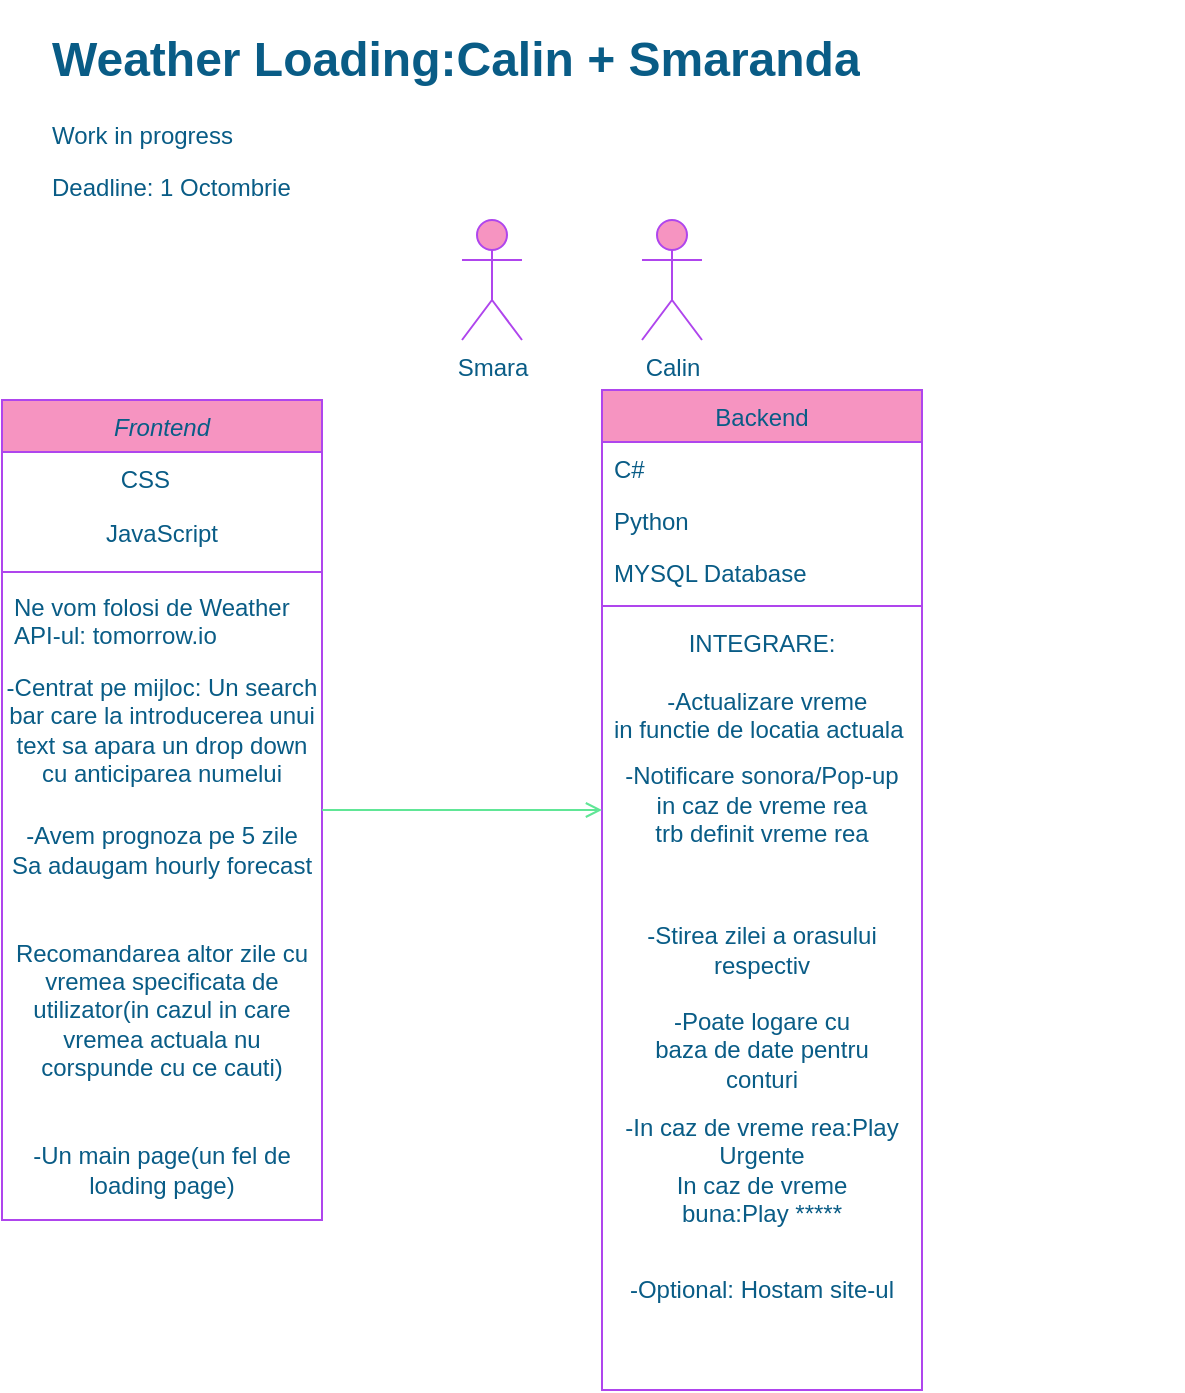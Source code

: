 <mxfile version="20.2.2" type="github">
  <diagram id="C5RBs43oDa-KdzZeNtuy" name="Page-1">
    <mxGraphModel dx="1896" dy="2209" grid="1" gridSize="10" guides="1" tooltips="1" connect="1" arrows="1" fold="1" page="1" pageScale="1" pageWidth="827" pageHeight="1169" math="0" shadow="0">
      <root>
        <mxCell id="WIyWlLk6GJQsqaUBKTNV-0" />
        <mxCell id="WIyWlLk6GJQsqaUBKTNV-1" parent="WIyWlLk6GJQsqaUBKTNV-0" />
        <mxCell id="zkfFHV4jXpPFQw0GAbJ--0" value="    Frontend    " style="swimlane;fontStyle=2;align=center;verticalAlign=top;childLayout=stackLayout;horizontal=1;startSize=26;horizontalStack=0;resizeParent=1;resizeLast=0;collapsible=1;marginBottom=0;rounded=0;shadow=0;strokeWidth=1;fillColor=#F694C1;strokeColor=#AF45ED;fontColor=#095C86;" parent="WIyWlLk6GJQsqaUBKTNV-1" vertex="1">
          <mxGeometry x="220" y="90" width="160" height="410" as="geometry">
            <mxRectangle x="230" y="140" width="160" height="26" as="alternateBounds" />
          </mxGeometry>
        </mxCell>
        <mxCell id="zkfFHV4jXpPFQw0GAbJ--1" value="                CSS" style="text;align=left;verticalAlign=top;spacingLeft=4;spacingRight=4;overflow=hidden;rotatable=0;points=[[0,0.5],[1,0.5]];portConstraint=eastwest;fontColor=#095C86;" parent="zkfFHV4jXpPFQw0GAbJ--0" vertex="1">
          <mxGeometry y="26" width="160" height="26" as="geometry" />
        </mxCell>
        <mxCell id="I5cT-SGMkIlAheIhFoR2-5" value="JavaScript" style="text;html=1;strokeColor=none;fillColor=none;align=center;verticalAlign=middle;whiteSpace=wrap;rounded=0;fontColor=#095C86;" vertex="1" parent="zkfFHV4jXpPFQw0GAbJ--0">
          <mxGeometry y="52" width="160" height="30" as="geometry" />
        </mxCell>
        <mxCell id="zkfFHV4jXpPFQw0GAbJ--4" value="" style="line;html=1;strokeWidth=1;align=left;verticalAlign=middle;spacingTop=-1;spacingLeft=3;spacingRight=3;rotatable=0;labelPosition=right;points=[];portConstraint=eastwest;fillColor=#F694C1;strokeColor=#AF45ED;fontColor=#095C86;" parent="zkfFHV4jXpPFQw0GAbJ--0" vertex="1">
          <mxGeometry y="82" width="160" height="8" as="geometry" />
        </mxCell>
        <mxCell id="I5cT-SGMkIlAheIhFoR2-1" value="Ne vom folosi de Weather&#xa;API-ul: tomorrow.io&#xa;" style="text;align=left;verticalAlign=top;spacingLeft=4;spacingRight=4;overflow=hidden;rotatable=0;points=[[0,0.5],[1,0.5]];portConstraint=eastwest;rounded=0;shadow=0;html=0;fontColor=#095C86;" vertex="1" parent="zkfFHV4jXpPFQw0GAbJ--0">
          <mxGeometry y="90" width="160" height="320" as="geometry" />
        </mxCell>
        <mxCell id="zkfFHV4jXpPFQw0GAbJ--17" value="                                                        Backend                                                        " style="swimlane;fontStyle=0;align=center;verticalAlign=top;childLayout=stackLayout;horizontal=1;startSize=26;horizontalStack=0;resizeParent=1;resizeLast=0;collapsible=1;marginBottom=0;rounded=0;shadow=0;strokeWidth=1;fillColor=#F694C1;strokeColor=#AF45ED;fontColor=#095C86;" parent="WIyWlLk6GJQsqaUBKTNV-1" vertex="1">
          <mxGeometry x="520" y="85" width="160" height="500" as="geometry">
            <mxRectangle x="550" y="140" width="160" height="26" as="alternateBounds" />
          </mxGeometry>
        </mxCell>
        <mxCell id="zkfFHV4jXpPFQw0GAbJ--19" value="C#" style="text;align=left;verticalAlign=top;spacingLeft=4;spacingRight=4;overflow=hidden;rotatable=0;points=[[0,0.5],[1,0.5]];portConstraint=eastwest;rounded=0;shadow=0;html=0;fontColor=#095C86;" parent="zkfFHV4jXpPFQw0GAbJ--17" vertex="1">
          <mxGeometry y="26" width="160" height="26" as="geometry" />
        </mxCell>
        <mxCell id="zkfFHV4jXpPFQw0GAbJ--20" value="Python" style="text;align=left;verticalAlign=top;spacingLeft=4;spacingRight=4;overflow=hidden;rotatable=0;points=[[0,0.5],[1,0.5]];portConstraint=eastwest;rounded=0;shadow=0;html=0;fontColor=#095C86;" parent="zkfFHV4jXpPFQw0GAbJ--17" vertex="1">
          <mxGeometry y="52" width="160" height="26" as="geometry" />
        </mxCell>
        <mxCell id="zkfFHV4jXpPFQw0GAbJ--21" value="MYSQL Database" style="text;align=left;verticalAlign=top;spacingLeft=4;spacingRight=4;overflow=hidden;rotatable=0;points=[[0,0.5],[1,0.5]];portConstraint=eastwest;rounded=0;shadow=0;html=0;fontColor=#095C86;" parent="zkfFHV4jXpPFQw0GAbJ--17" vertex="1">
          <mxGeometry y="78" width="160" height="26" as="geometry" />
        </mxCell>
        <mxCell id="zkfFHV4jXpPFQw0GAbJ--23" value="" style="line;html=1;strokeWidth=1;align=left;verticalAlign=middle;spacingTop=-1;spacingLeft=3;spacingRight=3;rotatable=0;labelPosition=right;points=[];portConstraint=eastwest;fillColor=#F694C1;strokeColor=#AF45ED;fontColor=#095C86;" parent="zkfFHV4jXpPFQw0GAbJ--17" vertex="1">
          <mxGeometry y="104" width="160" height="8" as="geometry" />
        </mxCell>
        <mxCell id="I5cT-SGMkIlAheIhFoR2-7" value="INTEGRARE:" style="text;html=1;strokeColor=none;fillColor=none;align=center;verticalAlign=middle;whiteSpace=wrap;rounded=0;fontColor=#095C86;" vertex="1" parent="zkfFHV4jXpPFQw0GAbJ--17">
          <mxGeometry y="112" width="160" height="30" as="geometry" />
        </mxCell>
        <mxCell id="zkfFHV4jXpPFQw0GAbJ--24" value="        -Actualizare vreme&#xa;in functie de locatia actuala&#xa;&#xa;" style="text;align=left;verticalAlign=top;spacingLeft=4;spacingRight=4;overflow=hidden;rotatable=0;points=[[0,0.5],[1,0.5]];portConstraint=eastwest;fontColor=#095C86;" parent="zkfFHV4jXpPFQw0GAbJ--17" vertex="1">
          <mxGeometry y="142" width="160" height="36" as="geometry" />
        </mxCell>
        <mxCell id="I5cT-SGMkIlAheIhFoR2-8" value="&lt;div&gt;&lt;br&gt;&lt;/div&gt;&lt;div&gt;&lt;br&gt;&lt;/div&gt;&lt;div&gt;-Notificare sonora/Pop-up &lt;br&gt;&lt;/div&gt;&lt;div&gt;in caz de vreme rea&lt;/div&gt;&lt;div&gt;trb definit vreme rea&lt;br&gt;&lt;/div&gt;" style="text;html=1;strokeColor=none;fillColor=none;align=center;verticalAlign=middle;whiteSpace=wrap;rounded=0;fontColor=#095C86;" vertex="1" parent="zkfFHV4jXpPFQw0GAbJ--17">
          <mxGeometry y="178" width="160" height="30" as="geometry" />
        </mxCell>
        <mxCell id="zkfFHV4jXpPFQw0GAbJ--26" value="" style="endArrow=open;shadow=0;strokeWidth=1;rounded=0;endFill=1;edgeStyle=elbowEdgeStyle;elbow=vertical;strokeColor=#60E696;fontColor=#095C86;" parent="WIyWlLk6GJQsqaUBKTNV-1" source="zkfFHV4jXpPFQw0GAbJ--0" target="zkfFHV4jXpPFQw0GAbJ--17" edge="1">
          <mxGeometry x="0.5" y="41" relative="1" as="geometry">
            <mxPoint x="380" y="192" as="sourcePoint" />
            <mxPoint x="540" y="192" as="targetPoint" />
            <mxPoint x="-40" y="32" as="offset" />
          </mxGeometry>
        </mxCell>
        <mxCell id="I5cT-SGMkIlAheIhFoR2-3" value="&lt;h1&gt;Weather Loading:Calin + Smaranda&lt;br&gt;&lt;/h1&gt;&lt;p&gt;Work in progress&lt;/p&gt;&lt;p&gt;Deadline: 1 Octombrie&lt;br&gt;&lt;/p&gt;" style="text;html=1;strokeColor=none;fillColor=none;spacing=5;spacingTop=-20;whiteSpace=wrap;overflow=hidden;rounded=0;fontColor=#095C86;" vertex="1" parent="WIyWlLk6GJQsqaUBKTNV-1">
          <mxGeometry x="240" y="-100" width="440" height="160" as="geometry" />
        </mxCell>
        <mxCell id="I5cT-SGMkIlAheIhFoR2-22" value="&lt;div&gt;-Stirea zilei a orasului&lt;/div&gt;&lt;div&gt;respectiv&lt;br&gt;&lt;/div&gt;" style="text;html=1;strokeColor=none;fillColor=none;align=center;verticalAlign=middle;whiteSpace=wrap;rounded=0;fontColor=#095C86;" vertex="1" parent="WIyWlLk6GJQsqaUBKTNV-1">
          <mxGeometry x="520" y="350" width="160" height="30" as="geometry" />
        </mxCell>
        <mxCell id="I5cT-SGMkIlAheIhFoR2-24" style="edgeStyle=orthogonalEdgeStyle;rounded=0;orthogonalLoop=1;jettySize=auto;html=1;exitX=0.5;exitY=1;exitDx=0;exitDy=0;fontColor=#095C86;strokeColor=#60E696;fillColor=#F694C1;" edge="1" parent="WIyWlLk6GJQsqaUBKTNV-1" source="I5cT-SGMkIlAheIhFoR2-22" target="I5cT-SGMkIlAheIhFoR2-22">
          <mxGeometry relative="1" as="geometry" />
        </mxCell>
        <mxCell id="I5cT-SGMkIlAheIhFoR2-28" value="&lt;div&gt;-Poate logare cu&lt;/div&gt;&lt;div&gt;baza de date pentru&lt;/div&gt;&lt;div&gt;conturi&lt;br&gt;&lt;/div&gt;" style="text;html=1;strokeColor=none;fillColor=none;align=center;verticalAlign=middle;whiteSpace=wrap;rounded=0;fontColor=#095C86;" vertex="1" parent="WIyWlLk6GJQsqaUBKTNV-1">
          <mxGeometry x="520" y="400" width="160" height="30" as="geometry" />
        </mxCell>
        <mxCell id="I5cT-SGMkIlAheIhFoR2-29" value="&lt;div&gt;-In caz de vreme rea:Play Urgente&lt;/div&gt;&lt;div&gt;In caz de vreme buna:Play *****&lt;br&gt;&lt;/div&gt;" style="text;html=1;strokeColor=none;fillColor=none;align=center;verticalAlign=middle;whiteSpace=wrap;rounded=0;fontColor=#095C86;" vertex="1" parent="WIyWlLk6GJQsqaUBKTNV-1">
          <mxGeometry x="530" y="460" width="140" height="30" as="geometry" />
        </mxCell>
        <mxCell id="I5cT-SGMkIlAheIhFoR2-30" value="-Optional: Hostam site-ul" style="text;html=1;strokeColor=none;fillColor=none;align=center;verticalAlign=middle;whiteSpace=wrap;rounded=0;fontColor=#095C86;" vertex="1" parent="WIyWlLk6GJQsqaUBKTNV-1">
          <mxGeometry x="520" y="520" width="160" height="30" as="geometry" />
        </mxCell>
        <mxCell id="I5cT-SGMkIlAheIhFoR2-35" value="-Centrat pe mijloc: Un search bar care la introducerea unui text sa apara un drop down cu anticiparea numelui" style="text;html=1;strokeColor=none;fillColor=none;align=center;verticalAlign=middle;whiteSpace=wrap;rounded=0;fontColor=#095C86;" vertex="1" parent="WIyWlLk6GJQsqaUBKTNV-1">
          <mxGeometry x="220" y="240" width="160" height="30" as="geometry" />
        </mxCell>
        <mxCell id="I5cT-SGMkIlAheIhFoR2-36" value="&lt;div&gt;-Avem prognoza pe 5 zile&lt;/div&gt;&lt;div&gt;Sa adaugam hourly forecast&lt;br&gt;&lt;/div&gt;" style="text;html=1;strokeColor=none;fillColor=none;align=center;verticalAlign=middle;whiteSpace=wrap;rounded=0;fontColor=#095C86;" vertex="1" parent="WIyWlLk6GJQsqaUBKTNV-1">
          <mxGeometry x="220" y="300" width="160" height="30" as="geometry" />
        </mxCell>
        <mxCell id="I5cT-SGMkIlAheIhFoR2-37" value="Recomandarea altor zile cu vremea specificata de utilizator(in cazul in care vremea actuala nu corspunde cu ce cauti)" style="text;html=1;strokeColor=none;fillColor=none;align=center;verticalAlign=middle;whiteSpace=wrap;rounded=0;fontColor=#095C86;" vertex="1" parent="WIyWlLk6GJQsqaUBKTNV-1">
          <mxGeometry x="220" y="380" width="160" height="30" as="geometry" />
        </mxCell>
        <mxCell id="I5cT-SGMkIlAheIhFoR2-39" value="-Un main page(un fel de loading page)" style="text;html=1;strokeColor=none;fillColor=none;align=center;verticalAlign=middle;whiteSpace=wrap;rounded=0;fontColor=#095C86;" vertex="1" parent="WIyWlLk6GJQsqaUBKTNV-1">
          <mxGeometry x="220" y="460" width="160" height="30" as="geometry" />
        </mxCell>
        <mxCell id="I5cT-SGMkIlAheIhFoR2-40" value="Smara" style="shape=umlActor;verticalLabelPosition=bottom;verticalAlign=top;html=1;outlineConnect=0;fontColor=#095C86;strokeColor=#AF45ED;fillColor=#F694C1;" vertex="1" parent="WIyWlLk6GJQsqaUBKTNV-1">
          <mxGeometry x="450" width="30" height="60" as="geometry" />
        </mxCell>
        <mxCell id="I5cT-SGMkIlAheIhFoR2-41" value="Calin" style="shape=umlActor;verticalLabelPosition=bottom;verticalAlign=top;html=1;outlineConnect=0;fontColor=#095C86;strokeColor=#AF45ED;fillColor=#F694C1;" vertex="1" parent="WIyWlLk6GJQsqaUBKTNV-1">
          <mxGeometry x="540" width="30" height="60" as="geometry" />
        </mxCell>
      </root>
    </mxGraphModel>
  </diagram>
</mxfile>
